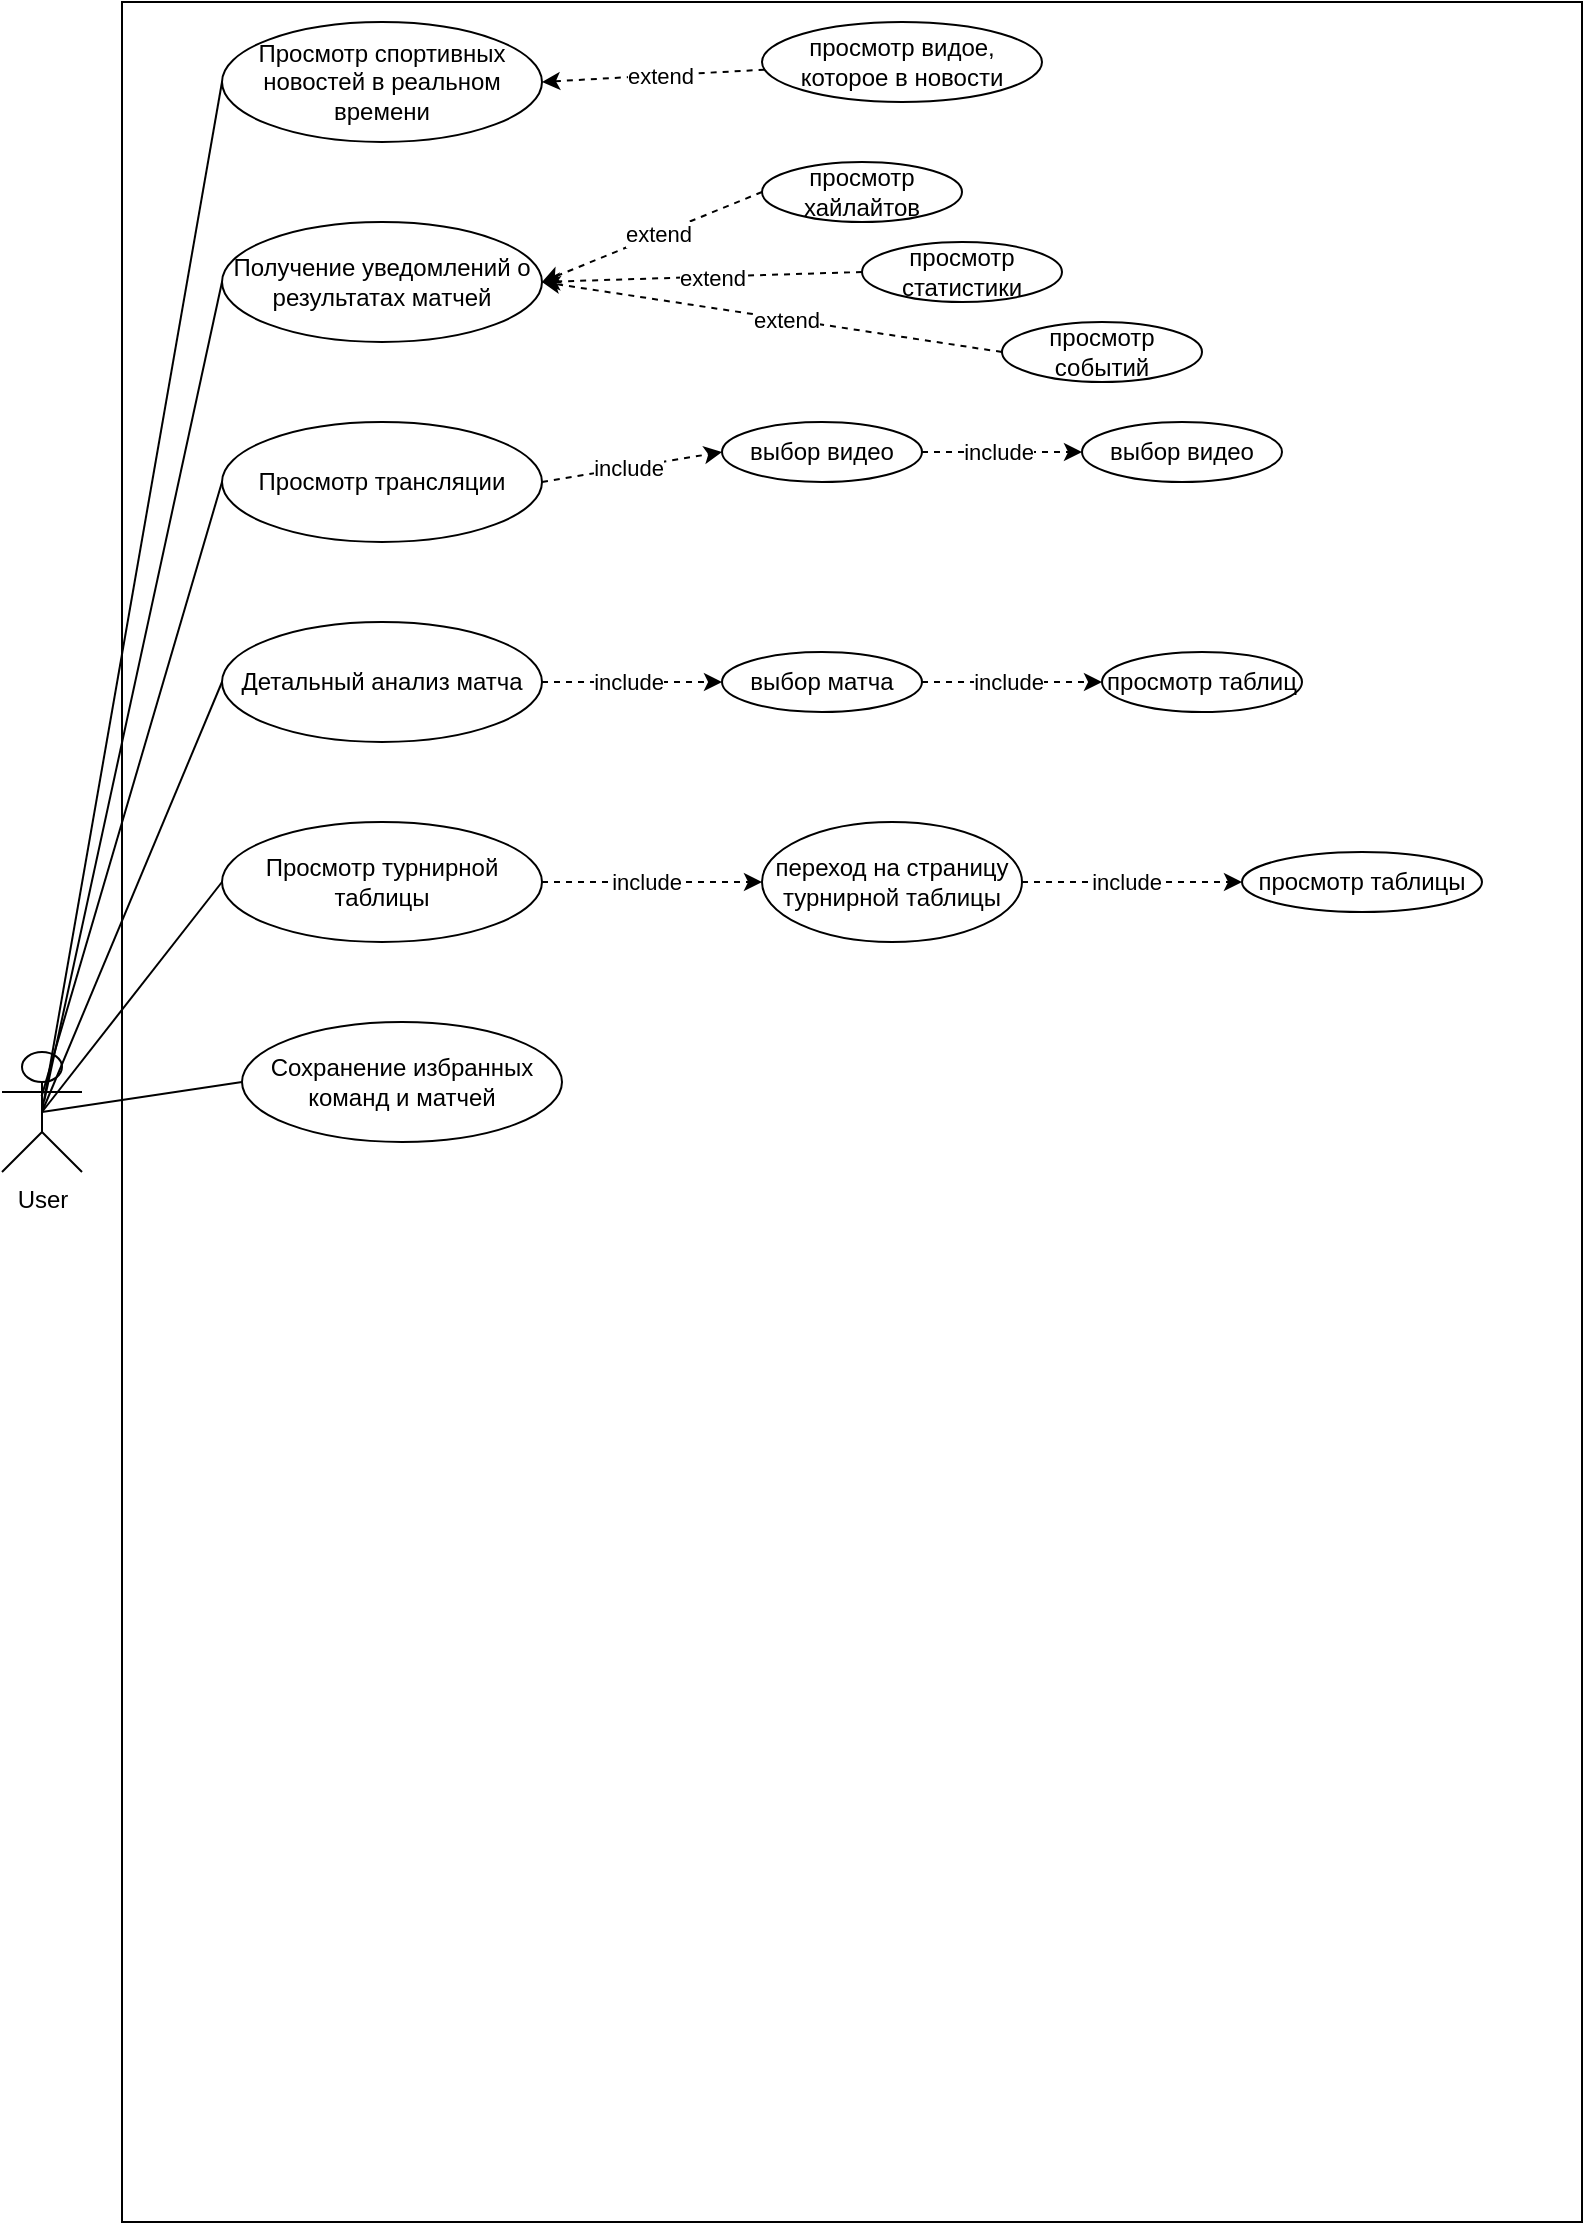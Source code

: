 <mxfile version="25.0.2">
  <diagram name="Страница — 1" id="5cPYIwxfYxlVh6soF9gB">
    <mxGraphModel dx="1884" dy="1102" grid="1" gridSize="10" guides="1" tooltips="1" connect="1" arrows="1" fold="1" page="1" pageScale="1" pageWidth="827" pageHeight="1169" math="0" shadow="0">
      <root>
        <mxCell id="0" />
        <mxCell id="1" parent="0" />
        <mxCell id="_x--Pfvd_KBV46cEggtU-33" style="rounded=0;orthogonalLoop=1;jettySize=auto;html=1;exitX=0.5;exitY=0.5;exitDx=0;exitDy=0;exitPerimeter=0;entryX=0;entryY=0.5;entryDx=0;entryDy=0;endArrow=none;endFill=0;" edge="1" parent="1" source="Ef4ti5CGPDRuNF2RsOlE-1" target="Ef4ti5CGPDRuNF2RsOlE-6">
          <mxGeometry relative="1" as="geometry" />
        </mxCell>
        <mxCell id="Ef4ti5CGPDRuNF2RsOlE-1" value="&lt;div&gt;User&lt;/div&gt;&lt;div&gt;&lt;br&gt;&lt;/div&gt;" style="shape=umlActor;verticalLabelPosition=bottom;verticalAlign=top;html=1;fillColor=none;" parent="1" vertex="1">
          <mxGeometry x="10" y="555" width="40" height="60" as="geometry" />
        </mxCell>
        <mxCell id="Ef4ti5CGPDRuNF2RsOlE-3" value="" style="rounded=0;whiteSpace=wrap;html=1;fillColor=none;imageHeight=24;movable=0;resizable=0;rotatable=0;deletable=0;editable=0;locked=1;connectable=0;" parent="1" vertex="1">
          <mxGeometry x="70" y="30" width="730" height="1110" as="geometry" />
        </mxCell>
        <mxCell id="Ef4ti5CGPDRuNF2RsOlE-6" value="Просмотр спортивных новостей в реальном времени" style="ellipse;whiteSpace=wrap;html=1;" parent="1" vertex="1">
          <mxGeometry x="120" y="40" width="160" height="60" as="geometry" />
        </mxCell>
        <mxCell id="_x--Pfvd_KBV46cEggtU-4" value="Получение уведомлений о результатах матчей" style="ellipse;whiteSpace=wrap;html=1;" vertex="1" parent="1">
          <mxGeometry x="120" y="140" width="160" height="60" as="geometry" />
        </mxCell>
        <mxCell id="_x--Pfvd_KBV46cEggtU-5" value="Просмотр трансляции" style="ellipse;whiteSpace=wrap;html=1;" vertex="1" parent="1">
          <mxGeometry x="120" y="240" width="160" height="60" as="geometry" />
        </mxCell>
        <mxCell id="_x--Pfvd_KBV46cEggtU-6" value="Детальный анализ матча" style="ellipse;whiteSpace=wrap;html=1;" vertex="1" parent="1">
          <mxGeometry x="120" y="340" width="160" height="60" as="geometry" />
        </mxCell>
        <mxCell id="_x--Pfvd_KBV46cEggtU-7" value="Просмотр турнирной таблицы" style="ellipse;whiteSpace=wrap;html=1;" vertex="1" parent="1">
          <mxGeometry x="120" y="440" width="160" height="60" as="geometry" />
        </mxCell>
        <mxCell id="_x--Pfvd_KBV46cEggtU-9" value="Сохранение избранных команд и матчей" style="ellipse;whiteSpace=wrap;html=1;" vertex="1" parent="1">
          <mxGeometry x="130" y="540" width="160" height="60" as="geometry" />
        </mxCell>
        <mxCell id="_x--Pfvd_KBV46cEggtU-14" style="rounded=0;orthogonalLoop=1;jettySize=auto;html=1;entryX=1;entryY=0.5;entryDx=0;entryDy=0;dashed=1;" edge="1" parent="1" source="_x--Pfvd_KBV46cEggtU-10" target="Ef4ti5CGPDRuNF2RsOlE-6">
          <mxGeometry relative="1" as="geometry" />
        </mxCell>
        <mxCell id="_x--Pfvd_KBV46cEggtU-15" value="extend" style="edgeLabel;html=1;align=center;verticalAlign=middle;resizable=0;points=[];" vertex="1" connectable="0" parent="_x--Pfvd_KBV46cEggtU-14">
          <mxGeometry x="-0.055" relative="1" as="geometry">
            <mxPoint as="offset" />
          </mxGeometry>
        </mxCell>
        <mxCell id="_x--Pfvd_KBV46cEggtU-10" value="просмотр видое, которое в новости" style="ellipse;whiteSpace=wrap;html=1;" vertex="1" parent="1">
          <mxGeometry x="390" y="40" width="140" height="40" as="geometry" />
        </mxCell>
        <mxCell id="_x--Pfvd_KBV46cEggtU-16" value="просмотр хайлайтов" style="ellipse;whiteSpace=wrap;html=1;" vertex="1" parent="1">
          <mxGeometry x="390" y="110" width="100" height="30" as="geometry" />
        </mxCell>
        <mxCell id="_x--Pfvd_KBV46cEggtU-17" value="просмотр статистики" style="ellipse;whiteSpace=wrap;html=1;" vertex="1" parent="1">
          <mxGeometry x="440" y="150" width="100" height="30" as="geometry" />
        </mxCell>
        <mxCell id="_x--Pfvd_KBV46cEggtU-18" value="просмотр событий" style="ellipse;whiteSpace=wrap;html=1;" vertex="1" parent="1">
          <mxGeometry x="510" y="190" width="100" height="30" as="geometry" />
        </mxCell>
        <mxCell id="_x--Pfvd_KBV46cEggtU-20" style="rounded=0;orthogonalLoop=1;jettySize=auto;html=1;entryX=1;entryY=0.5;entryDx=0;entryDy=0;dashed=1;exitX=0;exitY=0.5;exitDx=0;exitDy=0;" edge="1" parent="1" source="_x--Pfvd_KBV46cEggtU-16" target="_x--Pfvd_KBV46cEggtU-4">
          <mxGeometry relative="1" as="geometry">
            <mxPoint x="401" y="74" as="sourcePoint" />
            <mxPoint x="290" y="80" as="targetPoint" />
          </mxGeometry>
        </mxCell>
        <mxCell id="_x--Pfvd_KBV46cEggtU-21" value="extend" style="edgeLabel;html=1;align=center;verticalAlign=middle;resizable=0;points=[];" vertex="1" connectable="0" parent="_x--Pfvd_KBV46cEggtU-20">
          <mxGeometry x="-0.055" relative="1" as="geometry">
            <mxPoint as="offset" />
          </mxGeometry>
        </mxCell>
        <mxCell id="_x--Pfvd_KBV46cEggtU-22" style="rounded=0;orthogonalLoop=1;jettySize=auto;html=1;entryX=1;entryY=0.5;entryDx=0;entryDy=0;dashed=1;exitX=0;exitY=0.5;exitDx=0;exitDy=0;" edge="1" parent="1" source="_x--Pfvd_KBV46cEggtU-17" target="_x--Pfvd_KBV46cEggtU-4">
          <mxGeometry relative="1" as="geometry">
            <mxPoint x="400" y="135" as="sourcePoint" />
            <mxPoint x="290" y="180" as="targetPoint" />
          </mxGeometry>
        </mxCell>
        <mxCell id="_x--Pfvd_KBV46cEggtU-23" value="extend" style="edgeLabel;html=1;align=center;verticalAlign=middle;resizable=0;points=[];" vertex="1" connectable="0" parent="_x--Pfvd_KBV46cEggtU-22">
          <mxGeometry x="-0.055" relative="1" as="geometry">
            <mxPoint as="offset" />
          </mxGeometry>
        </mxCell>
        <mxCell id="_x--Pfvd_KBV46cEggtU-24" style="rounded=0;orthogonalLoop=1;jettySize=auto;html=1;dashed=1;exitX=0;exitY=0.5;exitDx=0;exitDy=0;entryX=1;entryY=0.5;entryDx=0;entryDy=0;" edge="1" parent="1" source="_x--Pfvd_KBV46cEggtU-18" target="_x--Pfvd_KBV46cEggtU-4">
          <mxGeometry relative="1" as="geometry">
            <mxPoint x="450" y="175" as="sourcePoint" />
            <mxPoint x="280" y="170" as="targetPoint" />
          </mxGeometry>
        </mxCell>
        <mxCell id="_x--Pfvd_KBV46cEggtU-25" value="extend" style="edgeLabel;html=1;align=center;verticalAlign=middle;resizable=0;points=[];" vertex="1" connectable="0" parent="_x--Pfvd_KBV46cEggtU-24">
          <mxGeometry x="-0.055" relative="1" as="geometry">
            <mxPoint as="offset" />
          </mxGeometry>
        </mxCell>
        <mxCell id="_x--Pfvd_KBV46cEggtU-26" value="выбор видео" style="ellipse;whiteSpace=wrap;html=1;" vertex="1" parent="1">
          <mxGeometry x="370" y="240" width="100" height="30" as="geometry" />
        </mxCell>
        <mxCell id="_x--Pfvd_KBV46cEggtU-27" style="rounded=0;orthogonalLoop=1;jettySize=auto;html=1;entryX=0;entryY=0.5;entryDx=0;entryDy=0;dashed=1;exitX=1;exitY=0.5;exitDx=0;exitDy=0;" edge="1" parent="1" source="_x--Pfvd_KBV46cEggtU-5" target="_x--Pfvd_KBV46cEggtU-26">
          <mxGeometry relative="1" as="geometry">
            <mxPoint x="411" y="204" as="sourcePoint" />
            <mxPoint x="290" y="300" as="targetPoint" />
          </mxGeometry>
        </mxCell>
        <mxCell id="_x--Pfvd_KBV46cEggtU-28" value="include" style="edgeLabel;html=1;align=center;verticalAlign=middle;resizable=0;points=[];" vertex="1" connectable="0" parent="_x--Pfvd_KBV46cEggtU-27">
          <mxGeometry x="-0.055" relative="1" as="geometry">
            <mxPoint as="offset" />
          </mxGeometry>
        </mxCell>
        <mxCell id="_x--Pfvd_KBV46cEggtU-29" value="выбор видео" style="ellipse;whiteSpace=wrap;html=1;" vertex="1" parent="1">
          <mxGeometry x="550" y="240" width="100" height="30" as="geometry" />
        </mxCell>
        <mxCell id="_x--Pfvd_KBV46cEggtU-30" style="rounded=0;orthogonalLoop=1;jettySize=auto;html=1;entryX=0;entryY=0.5;entryDx=0;entryDy=0;dashed=1;exitX=1;exitY=0.5;exitDx=0;exitDy=0;" edge="1" parent="1" source="_x--Pfvd_KBV46cEggtU-26" target="_x--Pfvd_KBV46cEggtU-29">
          <mxGeometry relative="1" as="geometry">
            <mxPoint x="290" y="280" as="sourcePoint" />
            <mxPoint x="380" y="265" as="targetPoint" />
          </mxGeometry>
        </mxCell>
        <mxCell id="_x--Pfvd_KBV46cEggtU-31" value="include" style="edgeLabel;html=1;align=center;verticalAlign=middle;resizable=0;points=[];" vertex="1" connectable="0" parent="_x--Pfvd_KBV46cEggtU-30">
          <mxGeometry x="-0.055" relative="1" as="geometry">
            <mxPoint as="offset" />
          </mxGeometry>
        </mxCell>
        <mxCell id="_x--Pfvd_KBV46cEggtU-35" style="rounded=0;orthogonalLoop=1;jettySize=auto;html=1;exitX=0.529;exitY=0.404;exitDx=0;exitDy=0;exitPerimeter=0;entryX=0;entryY=0.5;entryDx=0;entryDy=0;endArrow=none;endFill=0;" edge="1" parent="1" source="Ef4ti5CGPDRuNF2RsOlE-1" target="_x--Pfvd_KBV46cEggtU-4">
          <mxGeometry relative="1" as="geometry">
            <mxPoint x="40" y="595" as="sourcePoint" />
            <mxPoint x="130" y="80" as="targetPoint" />
          </mxGeometry>
        </mxCell>
        <mxCell id="_x--Pfvd_KBV46cEggtU-36" style="rounded=0;orthogonalLoop=1;jettySize=auto;html=1;exitX=0.495;exitY=0.37;exitDx=0;exitDy=0;exitPerimeter=0;endArrow=none;endFill=0;" edge="1" parent="1" source="Ef4ti5CGPDRuNF2RsOlE-1">
          <mxGeometry relative="1" as="geometry">
            <mxPoint x="50" y="605" as="sourcePoint" />
            <mxPoint x="120" y="270" as="targetPoint" />
          </mxGeometry>
        </mxCell>
        <mxCell id="_x--Pfvd_KBV46cEggtU-37" style="rounded=0;orthogonalLoop=1;jettySize=auto;html=1;exitX=0.5;exitY=0.5;exitDx=0;exitDy=0;exitPerimeter=0;entryX=0;entryY=0.5;entryDx=0;entryDy=0;endArrow=none;endFill=0;" edge="1" parent="1" source="Ef4ti5CGPDRuNF2RsOlE-1" target="_x--Pfvd_KBV46cEggtU-6">
          <mxGeometry relative="1" as="geometry">
            <mxPoint x="60" y="615" as="sourcePoint" />
            <mxPoint x="150" y="100" as="targetPoint" />
          </mxGeometry>
        </mxCell>
        <mxCell id="_x--Pfvd_KBV46cEggtU-38" style="rounded=0;orthogonalLoop=1;jettySize=auto;html=1;exitX=0.5;exitY=0.5;exitDx=0;exitDy=0;exitPerimeter=0;entryX=0;entryY=0.5;entryDx=0;entryDy=0;endArrow=none;endFill=0;" edge="1" parent="1" source="Ef4ti5CGPDRuNF2RsOlE-1" target="_x--Pfvd_KBV46cEggtU-7">
          <mxGeometry relative="1" as="geometry">
            <mxPoint x="70" y="625" as="sourcePoint" />
            <mxPoint x="160" y="110" as="targetPoint" />
          </mxGeometry>
        </mxCell>
        <mxCell id="_x--Pfvd_KBV46cEggtU-40" style="rounded=0;orthogonalLoop=1;jettySize=auto;html=1;exitX=0.5;exitY=0.5;exitDx=0;exitDy=0;exitPerimeter=0;entryX=0;entryY=0.5;entryDx=0;entryDy=0;endArrow=none;endFill=0;" edge="1" parent="1" source="Ef4ti5CGPDRuNF2RsOlE-1" target="_x--Pfvd_KBV46cEggtU-9">
          <mxGeometry relative="1" as="geometry">
            <mxPoint x="90" y="645" as="sourcePoint" />
            <mxPoint x="180" y="130" as="targetPoint" />
          </mxGeometry>
        </mxCell>
        <mxCell id="_x--Pfvd_KBV46cEggtU-41" value="выбор матча" style="ellipse;whiteSpace=wrap;html=1;" vertex="1" parent="1">
          <mxGeometry x="370" y="355" width="100" height="30" as="geometry" />
        </mxCell>
        <mxCell id="_x--Pfvd_KBV46cEggtU-42" value="просмотр таблиц" style="ellipse;whiteSpace=wrap;html=1;" vertex="1" parent="1">
          <mxGeometry x="560" y="355" width="100" height="30" as="geometry" />
        </mxCell>
        <mxCell id="_x--Pfvd_KBV46cEggtU-43" style="rounded=0;orthogonalLoop=1;jettySize=auto;html=1;entryX=0;entryY=0.5;entryDx=0;entryDy=0;dashed=1;exitX=1;exitY=0.5;exitDx=0;exitDy=0;" edge="1" parent="1" source="_x--Pfvd_KBV46cEggtU-6" target="_x--Pfvd_KBV46cEggtU-41">
          <mxGeometry relative="1" as="geometry">
            <mxPoint x="290" y="280" as="sourcePoint" />
            <mxPoint x="380" y="265" as="targetPoint" />
          </mxGeometry>
        </mxCell>
        <mxCell id="_x--Pfvd_KBV46cEggtU-44" value="include" style="edgeLabel;html=1;align=center;verticalAlign=middle;resizable=0;points=[];" vertex="1" connectable="0" parent="_x--Pfvd_KBV46cEggtU-43">
          <mxGeometry x="-0.055" relative="1" as="geometry">
            <mxPoint as="offset" />
          </mxGeometry>
        </mxCell>
        <mxCell id="_x--Pfvd_KBV46cEggtU-45" style="rounded=0;orthogonalLoop=1;jettySize=auto;html=1;entryX=0;entryY=0.5;entryDx=0;entryDy=0;dashed=1;exitX=1;exitY=0.5;exitDx=0;exitDy=0;" edge="1" parent="1" source="_x--Pfvd_KBV46cEggtU-41" target="_x--Pfvd_KBV46cEggtU-42">
          <mxGeometry relative="1" as="geometry">
            <mxPoint x="290" y="380" as="sourcePoint" />
            <mxPoint x="380" y="380" as="targetPoint" />
          </mxGeometry>
        </mxCell>
        <mxCell id="_x--Pfvd_KBV46cEggtU-46" value="include" style="edgeLabel;html=1;align=center;verticalAlign=middle;resizable=0;points=[];" vertex="1" connectable="0" parent="_x--Pfvd_KBV46cEggtU-45">
          <mxGeometry x="-0.055" relative="1" as="geometry">
            <mxPoint as="offset" />
          </mxGeometry>
        </mxCell>
        <mxCell id="_x--Pfvd_KBV46cEggtU-47" value="переход на страницу турнирной таблицы" style="ellipse;whiteSpace=wrap;html=1;" vertex="1" parent="1">
          <mxGeometry x="390" y="440" width="130" height="60" as="geometry" />
        </mxCell>
        <mxCell id="_x--Pfvd_KBV46cEggtU-48" value="просмотр таблицы" style="ellipse;whiteSpace=wrap;html=1;" vertex="1" parent="1">
          <mxGeometry x="630" y="455" width="120" height="30" as="geometry" />
        </mxCell>
        <mxCell id="_x--Pfvd_KBV46cEggtU-50" style="rounded=0;orthogonalLoop=1;jettySize=auto;html=1;entryX=0;entryY=0.5;entryDx=0;entryDy=0;dashed=1;exitX=1;exitY=0.5;exitDx=0;exitDy=0;" edge="1" parent="1" source="_x--Pfvd_KBV46cEggtU-47" target="_x--Pfvd_KBV46cEggtU-48">
          <mxGeometry relative="1" as="geometry">
            <mxPoint x="300" y="475" as="sourcePoint" />
            <mxPoint x="390" y="475" as="targetPoint" />
          </mxGeometry>
        </mxCell>
        <mxCell id="_x--Pfvd_KBV46cEggtU-51" value="include" style="edgeLabel;html=1;align=center;verticalAlign=middle;resizable=0;points=[];" vertex="1" connectable="0" parent="_x--Pfvd_KBV46cEggtU-50">
          <mxGeometry x="-0.055" relative="1" as="geometry">
            <mxPoint as="offset" />
          </mxGeometry>
        </mxCell>
        <mxCell id="_x--Pfvd_KBV46cEggtU-52" style="rounded=0;orthogonalLoop=1;jettySize=auto;html=1;entryX=0;entryY=0.5;entryDx=0;entryDy=0;dashed=1;exitX=1;exitY=0.5;exitDx=0;exitDy=0;" edge="1" parent="1" source="_x--Pfvd_KBV46cEggtU-7" target="_x--Pfvd_KBV46cEggtU-47">
          <mxGeometry relative="1" as="geometry">
            <mxPoint x="290" y="380" as="sourcePoint" />
            <mxPoint x="380" y="380" as="targetPoint" />
          </mxGeometry>
        </mxCell>
        <mxCell id="_x--Pfvd_KBV46cEggtU-53" value="include" style="edgeLabel;html=1;align=center;verticalAlign=middle;resizable=0;points=[];" vertex="1" connectable="0" parent="_x--Pfvd_KBV46cEggtU-52">
          <mxGeometry x="-0.055" relative="1" as="geometry">
            <mxPoint as="offset" />
          </mxGeometry>
        </mxCell>
      </root>
    </mxGraphModel>
  </diagram>
</mxfile>

